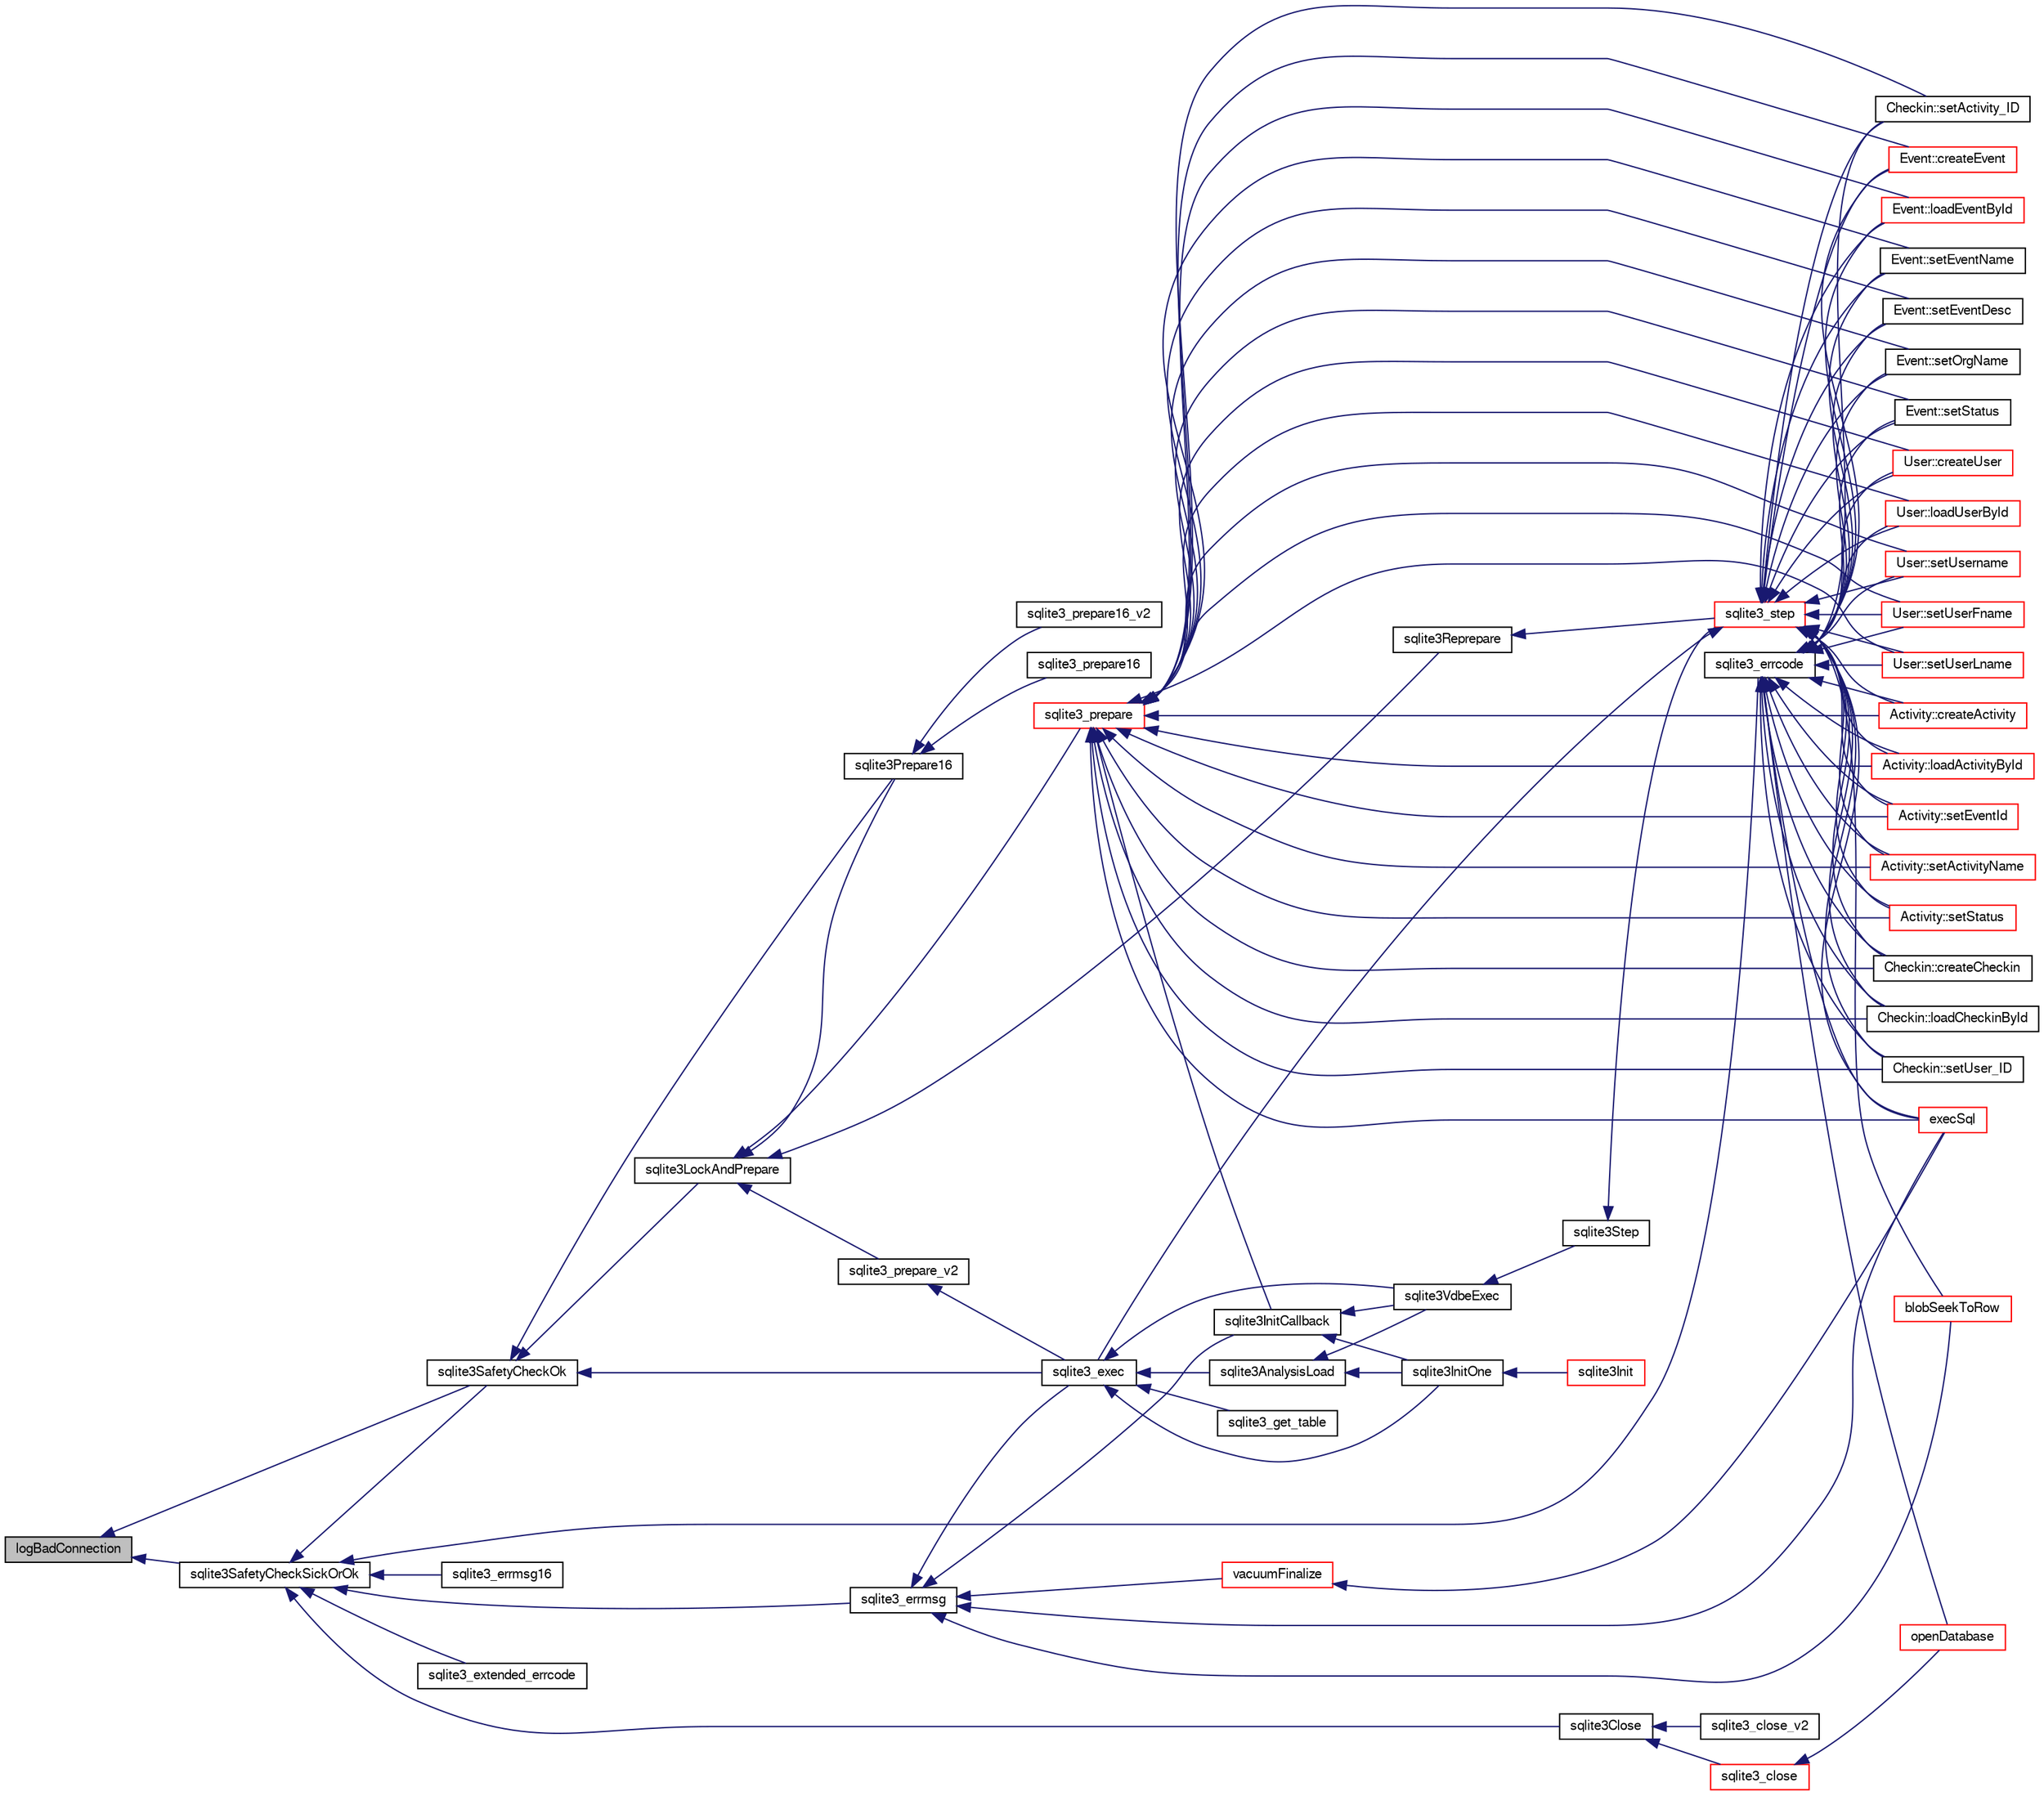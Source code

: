 digraph "logBadConnection"
{
  edge [fontname="FreeSans",fontsize="10",labelfontname="FreeSans",labelfontsize="10"];
  node [fontname="FreeSans",fontsize="10",shape=record];
  rankdir="LR";
  Node160530 [label="logBadConnection",height=0.2,width=0.4,color="black", fillcolor="grey75", style="filled", fontcolor="black"];
  Node160530 -> Node160531 [dir="back",color="midnightblue",fontsize="10",style="solid",fontname="FreeSans"];
  Node160531 [label="sqlite3SafetyCheckOk",height=0.2,width=0.4,color="black", fillcolor="white", style="filled",URL="$sqlite3_8c.html#ab15308423296d719d75dca4c0ef182a7"];
  Node160531 -> Node160532 [dir="back",color="midnightblue",fontsize="10",style="solid",fontname="FreeSans"];
  Node160532 [label="sqlite3_exec",height=0.2,width=0.4,color="black", fillcolor="white", style="filled",URL="$sqlite3_8h.html#a97487ec8150e0bcc8fa392ab8f0e24db"];
  Node160532 -> Node160533 [dir="back",color="midnightblue",fontsize="10",style="solid",fontname="FreeSans"];
  Node160533 [label="sqlite3VdbeExec",height=0.2,width=0.4,color="black", fillcolor="white", style="filled",URL="$sqlite3_8c.html#a8ce40a614bdc56719c4d642b1e4dfb21"];
  Node160533 -> Node160534 [dir="back",color="midnightblue",fontsize="10",style="solid",fontname="FreeSans"];
  Node160534 [label="sqlite3Step",height=0.2,width=0.4,color="black", fillcolor="white", style="filled",URL="$sqlite3_8c.html#a3f2872e873e2758a4beedad1d5113554"];
  Node160534 -> Node160535 [dir="back",color="midnightblue",fontsize="10",style="solid",fontname="FreeSans"];
  Node160535 [label="sqlite3_step",height=0.2,width=0.4,color="red", fillcolor="white", style="filled",URL="$sqlite3_8h.html#ac1e491ce36b7471eb28387f7d3c74334"];
  Node160535 -> Node160536 [dir="back",color="midnightblue",fontsize="10",style="solid",fontname="FreeSans"];
  Node160536 [label="Activity::createActivity",height=0.2,width=0.4,color="red", fillcolor="white", style="filled",URL="$classActivity.html#a813cc5e52c14ab49b39014c134e3425b"];
  Node160535 -> Node160539 [dir="back",color="midnightblue",fontsize="10",style="solid",fontname="FreeSans"];
  Node160539 [label="Activity::loadActivityById",height=0.2,width=0.4,color="red", fillcolor="white", style="filled",URL="$classActivity.html#abe4ffb4f08a47212ebf9013259d9e7fd"];
  Node160535 -> Node160541 [dir="back",color="midnightblue",fontsize="10",style="solid",fontname="FreeSans"];
  Node160541 [label="Activity::setEventId",height=0.2,width=0.4,color="red", fillcolor="white", style="filled",URL="$classActivity.html#adb1d0fd0d08f473e068f0a4086bfa9ca"];
  Node160535 -> Node160542 [dir="back",color="midnightblue",fontsize="10",style="solid",fontname="FreeSans"];
  Node160542 [label="Activity::setActivityName",height=0.2,width=0.4,color="red", fillcolor="white", style="filled",URL="$classActivity.html#a62dc3737b33915a36086f9dd26d16a81"];
  Node160535 -> Node160543 [dir="back",color="midnightblue",fontsize="10",style="solid",fontname="FreeSans"];
  Node160543 [label="Activity::setStatus",height=0.2,width=0.4,color="red", fillcolor="white", style="filled",URL="$classActivity.html#af618135a7738f4d2a7ee147a8ef912ea"];
  Node160535 -> Node160544 [dir="back",color="midnightblue",fontsize="10",style="solid",fontname="FreeSans"];
  Node160544 [label="Checkin::createCheckin",height=0.2,width=0.4,color="black", fillcolor="white", style="filled",URL="$classCheckin.html#a4e40acdf7fff0e607f6de4f24f3a163c"];
  Node160535 -> Node160545 [dir="back",color="midnightblue",fontsize="10",style="solid",fontname="FreeSans"];
  Node160545 [label="Checkin::loadCheckinById",height=0.2,width=0.4,color="black", fillcolor="white", style="filled",URL="$classCheckin.html#a3461f70ea6c68475225f2a07f78a21e0"];
  Node160535 -> Node160546 [dir="back",color="midnightblue",fontsize="10",style="solid",fontname="FreeSans"];
  Node160546 [label="Checkin::setUser_ID",height=0.2,width=0.4,color="black", fillcolor="white", style="filled",URL="$classCheckin.html#a76ab640f4f912876dbebf183db5359c6"];
  Node160535 -> Node160547 [dir="back",color="midnightblue",fontsize="10",style="solid",fontname="FreeSans"];
  Node160547 [label="Checkin::setActivity_ID",height=0.2,width=0.4,color="black", fillcolor="white", style="filled",URL="$classCheckin.html#ab2ff3ec2604ec73a42af25874a00b232"];
  Node160535 -> Node160548 [dir="back",color="midnightblue",fontsize="10",style="solid",fontname="FreeSans"];
  Node160548 [label="Event::createEvent",height=0.2,width=0.4,color="red", fillcolor="white", style="filled",URL="$classEvent.html#a77adb9f4a46ffb32c2d931f0691f5903"];
  Node160535 -> Node160549 [dir="back",color="midnightblue",fontsize="10",style="solid",fontname="FreeSans"];
  Node160549 [label="Event::loadEventById",height=0.2,width=0.4,color="red", fillcolor="white", style="filled",URL="$classEvent.html#afa66cea33f722dbeecb69cc98fdea055"];
  Node160535 -> Node160550 [dir="back",color="midnightblue",fontsize="10",style="solid",fontname="FreeSans"];
  Node160550 [label="Event::setEventName",height=0.2,width=0.4,color="black", fillcolor="white", style="filled",URL="$classEvent.html#a10596b6ca077df05184e30d62b08729d"];
  Node160535 -> Node160551 [dir="back",color="midnightblue",fontsize="10",style="solid",fontname="FreeSans"];
  Node160551 [label="Event::setEventDesc",height=0.2,width=0.4,color="black", fillcolor="white", style="filled",URL="$classEvent.html#ae36b8377dcae792f1c5c4726024c981b"];
  Node160535 -> Node160552 [dir="back",color="midnightblue",fontsize="10",style="solid",fontname="FreeSans"];
  Node160552 [label="Event::setOrgName",height=0.2,width=0.4,color="black", fillcolor="white", style="filled",URL="$classEvent.html#a19aac0f776bd764563a54977656cf680"];
  Node160535 -> Node160553 [dir="back",color="midnightblue",fontsize="10",style="solid",fontname="FreeSans"];
  Node160553 [label="Event::setStatus",height=0.2,width=0.4,color="black", fillcolor="white", style="filled",URL="$classEvent.html#ab0a6b9285af0f4172eb841e2b80f8972"];
  Node160535 -> Node160554 [dir="back",color="midnightblue",fontsize="10",style="solid",fontname="FreeSans"];
  Node160554 [label="blobSeekToRow",height=0.2,width=0.4,color="red", fillcolor="white", style="filled",URL="$sqlite3_8c.html#afff57e13332b98c8a44a7cebe38962ab"];
  Node160535 -> Node160532 [dir="back",color="midnightblue",fontsize="10",style="solid",fontname="FreeSans"];
  Node160535 -> Node160717 [dir="back",color="midnightblue",fontsize="10",style="solid",fontname="FreeSans"];
  Node160717 [label="execSql",height=0.2,width=0.4,color="red", fillcolor="white", style="filled",URL="$sqlite3_8c.html#a7d16651b98a110662f4c265eff0246cb"];
  Node160535 -> Node160720 [dir="back",color="midnightblue",fontsize="10",style="solid",fontname="FreeSans"];
  Node160720 [label="User::createUser",height=0.2,width=0.4,color="red", fillcolor="white", style="filled",URL="$classUser.html#a22ed673939e8cc0a136130b809bba513"];
  Node160535 -> Node160721 [dir="back",color="midnightblue",fontsize="10",style="solid",fontname="FreeSans"];
  Node160721 [label="User::loadUserById",height=0.2,width=0.4,color="red", fillcolor="white", style="filled",URL="$classUser.html#a863377665b7fb83c5547dcf9727f5092"];
  Node160535 -> Node160722 [dir="back",color="midnightblue",fontsize="10",style="solid",fontname="FreeSans"];
  Node160722 [label="User::setUsername",height=0.2,width=0.4,color="red", fillcolor="white", style="filled",URL="$classUser.html#aa0497022a136cb78de785b0a39ae60b1"];
  Node160535 -> Node160723 [dir="back",color="midnightblue",fontsize="10",style="solid",fontname="FreeSans"];
  Node160723 [label="User::setUserFname",height=0.2,width=0.4,color="red", fillcolor="white", style="filled",URL="$classUser.html#a72657eb55cd0ca437b4841a43f19912f"];
  Node160535 -> Node160724 [dir="back",color="midnightblue",fontsize="10",style="solid",fontname="FreeSans"];
  Node160724 [label="User::setUserLname",height=0.2,width=0.4,color="red", fillcolor="white", style="filled",URL="$classUser.html#aa25973387e5afe1aa6f60dd6545e33b5"];
  Node160532 -> Node160558 [dir="back",color="midnightblue",fontsize="10",style="solid",fontname="FreeSans"];
  Node160558 [label="sqlite3AnalysisLoad",height=0.2,width=0.4,color="black", fillcolor="white", style="filled",URL="$sqlite3_8c.html#a48a2301c27e1d3d68708b9b8761b5a01"];
  Node160558 -> Node160533 [dir="back",color="midnightblue",fontsize="10",style="solid",fontname="FreeSans"];
  Node160558 -> Node160559 [dir="back",color="midnightblue",fontsize="10",style="solid",fontname="FreeSans"];
  Node160559 [label="sqlite3InitOne",height=0.2,width=0.4,color="black", fillcolor="white", style="filled",URL="$sqlite3_8c.html#ac4318b25df65269906b0379251fe9b85"];
  Node160559 -> Node160560 [dir="back",color="midnightblue",fontsize="10",style="solid",fontname="FreeSans"];
  Node160560 [label="sqlite3Init",height=0.2,width=0.4,color="red", fillcolor="white", style="filled",URL="$sqlite3_8c.html#aed74e3dc765631a833f522f425ff5a48"];
  Node160532 -> Node160559 [dir="back",color="midnightblue",fontsize="10",style="solid",fontname="FreeSans"];
  Node160532 -> Node160792 [dir="back",color="midnightblue",fontsize="10",style="solid",fontname="FreeSans"];
  Node160792 [label="sqlite3_get_table",height=0.2,width=0.4,color="black", fillcolor="white", style="filled",URL="$sqlite3_8h.html#a5effeac4e12df57beaa35c5be1f61579"];
  Node160531 -> Node160713 [dir="back",color="midnightblue",fontsize="10",style="solid",fontname="FreeSans"];
  Node160713 [label="sqlite3LockAndPrepare",height=0.2,width=0.4,color="black", fillcolor="white", style="filled",URL="$sqlite3_8c.html#a5db1ec5589aa2b02c6d979211a8789bd"];
  Node160713 -> Node160714 [dir="back",color="midnightblue",fontsize="10",style="solid",fontname="FreeSans"];
  Node160714 [label="sqlite3Reprepare",height=0.2,width=0.4,color="black", fillcolor="white", style="filled",URL="$sqlite3_8c.html#a7e2f7299cc947d07e782f6ac561fa937"];
  Node160714 -> Node160535 [dir="back",color="midnightblue",fontsize="10",style="solid",fontname="FreeSans"];
  Node160713 -> Node160715 [dir="back",color="midnightblue",fontsize="10",style="solid",fontname="FreeSans"];
  Node160715 [label="sqlite3_prepare",height=0.2,width=0.4,color="red", fillcolor="white", style="filled",URL="$sqlite3_8h.html#a8c39e7b9dbeff01f0a399b46d4b29f1c"];
  Node160715 -> Node160536 [dir="back",color="midnightblue",fontsize="10",style="solid",fontname="FreeSans"];
  Node160715 -> Node160539 [dir="back",color="midnightblue",fontsize="10",style="solid",fontname="FreeSans"];
  Node160715 -> Node160541 [dir="back",color="midnightblue",fontsize="10",style="solid",fontname="FreeSans"];
  Node160715 -> Node160542 [dir="back",color="midnightblue",fontsize="10",style="solid",fontname="FreeSans"];
  Node160715 -> Node160543 [dir="back",color="midnightblue",fontsize="10",style="solid",fontname="FreeSans"];
  Node160715 -> Node160544 [dir="back",color="midnightblue",fontsize="10",style="solid",fontname="FreeSans"];
  Node160715 -> Node160545 [dir="back",color="midnightblue",fontsize="10",style="solid",fontname="FreeSans"];
  Node160715 -> Node160546 [dir="back",color="midnightblue",fontsize="10",style="solid",fontname="FreeSans"];
  Node160715 -> Node160547 [dir="back",color="midnightblue",fontsize="10",style="solid",fontname="FreeSans"];
  Node160715 -> Node160548 [dir="back",color="midnightblue",fontsize="10",style="solid",fontname="FreeSans"];
  Node160715 -> Node160549 [dir="back",color="midnightblue",fontsize="10",style="solid",fontname="FreeSans"];
  Node160715 -> Node160550 [dir="back",color="midnightblue",fontsize="10",style="solid",fontname="FreeSans"];
  Node160715 -> Node160551 [dir="back",color="midnightblue",fontsize="10",style="solid",fontname="FreeSans"];
  Node160715 -> Node160552 [dir="back",color="midnightblue",fontsize="10",style="solid",fontname="FreeSans"];
  Node160715 -> Node160553 [dir="back",color="midnightblue",fontsize="10",style="solid",fontname="FreeSans"];
  Node160715 -> Node160716 [dir="back",color="midnightblue",fontsize="10",style="solid",fontname="FreeSans"];
  Node160716 [label="sqlite3InitCallback",height=0.2,width=0.4,color="black", fillcolor="white", style="filled",URL="$sqlite3_8c.html#a5183ff3c8b5311c7332250013ee018b3"];
  Node160716 -> Node160533 [dir="back",color="midnightblue",fontsize="10",style="solid",fontname="FreeSans"];
  Node160716 -> Node160559 [dir="back",color="midnightblue",fontsize="10",style="solid",fontname="FreeSans"];
  Node160715 -> Node160717 [dir="back",color="midnightblue",fontsize="10",style="solid",fontname="FreeSans"];
  Node160715 -> Node160720 [dir="back",color="midnightblue",fontsize="10",style="solid",fontname="FreeSans"];
  Node160715 -> Node160721 [dir="back",color="midnightblue",fontsize="10",style="solid",fontname="FreeSans"];
  Node160715 -> Node160722 [dir="back",color="midnightblue",fontsize="10",style="solid",fontname="FreeSans"];
  Node160715 -> Node160723 [dir="back",color="midnightblue",fontsize="10",style="solid",fontname="FreeSans"];
  Node160715 -> Node160724 [dir="back",color="midnightblue",fontsize="10",style="solid",fontname="FreeSans"];
  Node160713 -> Node160725 [dir="back",color="midnightblue",fontsize="10",style="solid",fontname="FreeSans"];
  Node160725 [label="sqlite3_prepare_v2",height=0.2,width=0.4,color="black", fillcolor="white", style="filled",URL="$sqlite3_8h.html#a85d4203bb54c984c5325c2f5b3664985"];
  Node160725 -> Node160532 [dir="back",color="midnightblue",fontsize="10",style="solid",fontname="FreeSans"];
  Node160713 -> Node160726 [dir="back",color="midnightblue",fontsize="10",style="solid",fontname="FreeSans"];
  Node160726 [label="sqlite3Prepare16",height=0.2,width=0.4,color="black", fillcolor="white", style="filled",URL="$sqlite3_8c.html#a5842e6724b91885125f83c438da1f15b"];
  Node160726 -> Node160727 [dir="back",color="midnightblue",fontsize="10",style="solid",fontname="FreeSans"];
  Node160727 [label="sqlite3_prepare16",height=0.2,width=0.4,color="black", fillcolor="white", style="filled",URL="$sqlite3_8h.html#ad1651e0e1c121ec4027dbd419eb8daca"];
  Node160726 -> Node160728 [dir="back",color="midnightblue",fontsize="10",style="solid",fontname="FreeSans"];
  Node160728 [label="sqlite3_prepare16_v2",height=0.2,width=0.4,color="black", fillcolor="white", style="filled",URL="$sqlite3_8h.html#ad1768867c1e3f150ebafb122c244a228"];
  Node160531 -> Node160726 [dir="back",color="midnightblue",fontsize="10",style="solid",fontname="FreeSans"];
  Node160530 -> Node160793 [dir="back",color="midnightblue",fontsize="10",style="solid",fontname="FreeSans"];
  Node160793 [label="sqlite3SafetyCheckSickOrOk",height=0.2,width=0.4,color="black", fillcolor="white", style="filled",URL="$sqlite3_8c.html#ac1fff729aec147d9825a4930042a626b"];
  Node160793 -> Node160531 [dir="back",color="midnightblue",fontsize="10",style="solid",fontname="FreeSans"];
  Node160793 -> Node160762 [dir="back",color="midnightblue",fontsize="10",style="solid",fontname="FreeSans"];
  Node160762 [label="sqlite3Close",height=0.2,width=0.4,color="black", fillcolor="white", style="filled",URL="$sqlite3_8c.html#aa9f2e73837bba8d721dbde0964ffce11"];
  Node160762 -> Node160763 [dir="back",color="midnightblue",fontsize="10",style="solid",fontname="FreeSans"];
  Node160763 [label="sqlite3_close",height=0.2,width=0.4,color="red", fillcolor="white", style="filled",URL="$sqlite3_8h.html#ac43c9032fc6ef3b2a231dc3a9fa44b2d"];
  Node160763 -> Node160766 [dir="back",color="midnightblue",fontsize="10",style="solid",fontname="FreeSans"];
  Node160766 [label="openDatabase",height=0.2,width=0.4,color="red", fillcolor="white", style="filled",URL="$sqlite3_8c.html#a6a9c3bc3a64234e863413f41db473758"];
  Node160762 -> Node160770 [dir="back",color="midnightblue",fontsize="10",style="solid",fontname="FreeSans"];
  Node160770 [label="sqlite3_close_v2",height=0.2,width=0.4,color="black", fillcolor="white", style="filled",URL="$sqlite3_8h.html#ad2cb8462eaba28b4c8410ef55a4282b4"];
  Node160793 -> Node160794 [dir="back",color="midnightblue",fontsize="10",style="solid",fontname="FreeSans"];
  Node160794 [label="sqlite3_errmsg",height=0.2,width=0.4,color="black", fillcolor="white", style="filled",URL="$sqlite3_8h.html#a837fcee5d377d9b9b1ba08b61a5bbb42"];
  Node160794 -> Node160554 [dir="back",color="midnightblue",fontsize="10",style="solid",fontname="FreeSans"];
  Node160794 -> Node160532 [dir="back",color="midnightblue",fontsize="10",style="solid",fontname="FreeSans"];
  Node160794 -> Node160716 [dir="back",color="midnightblue",fontsize="10",style="solid",fontname="FreeSans"];
  Node160794 -> Node160758 [dir="back",color="midnightblue",fontsize="10",style="solid",fontname="FreeSans"];
  Node160758 [label="vacuumFinalize",height=0.2,width=0.4,color="red", fillcolor="white", style="filled",URL="$sqlite3_8c.html#a632db76c46aca8f067d585295d2ada31"];
  Node160758 -> Node160717 [dir="back",color="midnightblue",fontsize="10",style="solid",fontname="FreeSans"];
  Node160794 -> Node160717 [dir="back",color="midnightblue",fontsize="10",style="solid",fontname="FreeSans"];
  Node160793 -> Node160795 [dir="back",color="midnightblue",fontsize="10",style="solid",fontname="FreeSans"];
  Node160795 [label="sqlite3_errmsg16",height=0.2,width=0.4,color="black", fillcolor="white", style="filled",URL="$sqlite3_8h.html#afec1ef428d2c340883f6bf18bac5fe6d"];
  Node160793 -> Node160796 [dir="back",color="midnightblue",fontsize="10",style="solid",fontname="FreeSans"];
  Node160796 [label="sqlite3_errcode",height=0.2,width=0.4,color="black", fillcolor="white", style="filled",URL="$sqlite3_8h.html#a79bd13f5c8b7a6ccc6fd76fc7fc2104c"];
  Node160796 -> Node160536 [dir="back",color="midnightblue",fontsize="10",style="solid",fontname="FreeSans"];
  Node160796 -> Node160539 [dir="back",color="midnightblue",fontsize="10",style="solid",fontname="FreeSans"];
  Node160796 -> Node160541 [dir="back",color="midnightblue",fontsize="10",style="solid",fontname="FreeSans"];
  Node160796 -> Node160542 [dir="back",color="midnightblue",fontsize="10",style="solid",fontname="FreeSans"];
  Node160796 -> Node160543 [dir="back",color="midnightblue",fontsize="10",style="solid",fontname="FreeSans"];
  Node160796 -> Node160544 [dir="back",color="midnightblue",fontsize="10",style="solid",fontname="FreeSans"];
  Node160796 -> Node160545 [dir="back",color="midnightblue",fontsize="10",style="solid",fontname="FreeSans"];
  Node160796 -> Node160546 [dir="back",color="midnightblue",fontsize="10",style="solid",fontname="FreeSans"];
  Node160796 -> Node160547 [dir="back",color="midnightblue",fontsize="10",style="solid",fontname="FreeSans"];
  Node160796 -> Node160548 [dir="back",color="midnightblue",fontsize="10",style="solid",fontname="FreeSans"];
  Node160796 -> Node160549 [dir="back",color="midnightblue",fontsize="10",style="solid",fontname="FreeSans"];
  Node160796 -> Node160550 [dir="back",color="midnightblue",fontsize="10",style="solid",fontname="FreeSans"];
  Node160796 -> Node160551 [dir="back",color="midnightblue",fontsize="10",style="solid",fontname="FreeSans"];
  Node160796 -> Node160552 [dir="back",color="midnightblue",fontsize="10",style="solid",fontname="FreeSans"];
  Node160796 -> Node160553 [dir="back",color="midnightblue",fontsize="10",style="solid",fontname="FreeSans"];
  Node160796 -> Node160717 [dir="back",color="midnightblue",fontsize="10",style="solid",fontname="FreeSans"];
  Node160796 -> Node160766 [dir="back",color="midnightblue",fontsize="10",style="solid",fontname="FreeSans"];
  Node160796 -> Node160720 [dir="back",color="midnightblue",fontsize="10",style="solid",fontname="FreeSans"];
  Node160796 -> Node160721 [dir="back",color="midnightblue",fontsize="10",style="solid",fontname="FreeSans"];
  Node160796 -> Node160722 [dir="back",color="midnightblue",fontsize="10",style="solid",fontname="FreeSans"];
  Node160796 -> Node160723 [dir="back",color="midnightblue",fontsize="10",style="solid",fontname="FreeSans"];
  Node160796 -> Node160724 [dir="back",color="midnightblue",fontsize="10",style="solid",fontname="FreeSans"];
  Node160793 -> Node160797 [dir="back",color="midnightblue",fontsize="10",style="solid",fontname="FreeSans"];
  Node160797 [label="sqlite3_extended_errcode",height=0.2,width=0.4,color="black", fillcolor="white", style="filled",URL="$sqlite3_8h.html#a75877f1e69afa101bff864f800dcbb01"];
}
